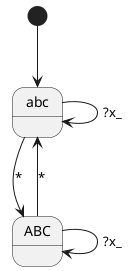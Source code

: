@startuml
'https://plantuml.com/state-diagram
[*] --> abc

abc --> abc: ?x_
abc --> ABC: *

ABC --> ABC: ?x_
ABC --> abc: *
@enduml